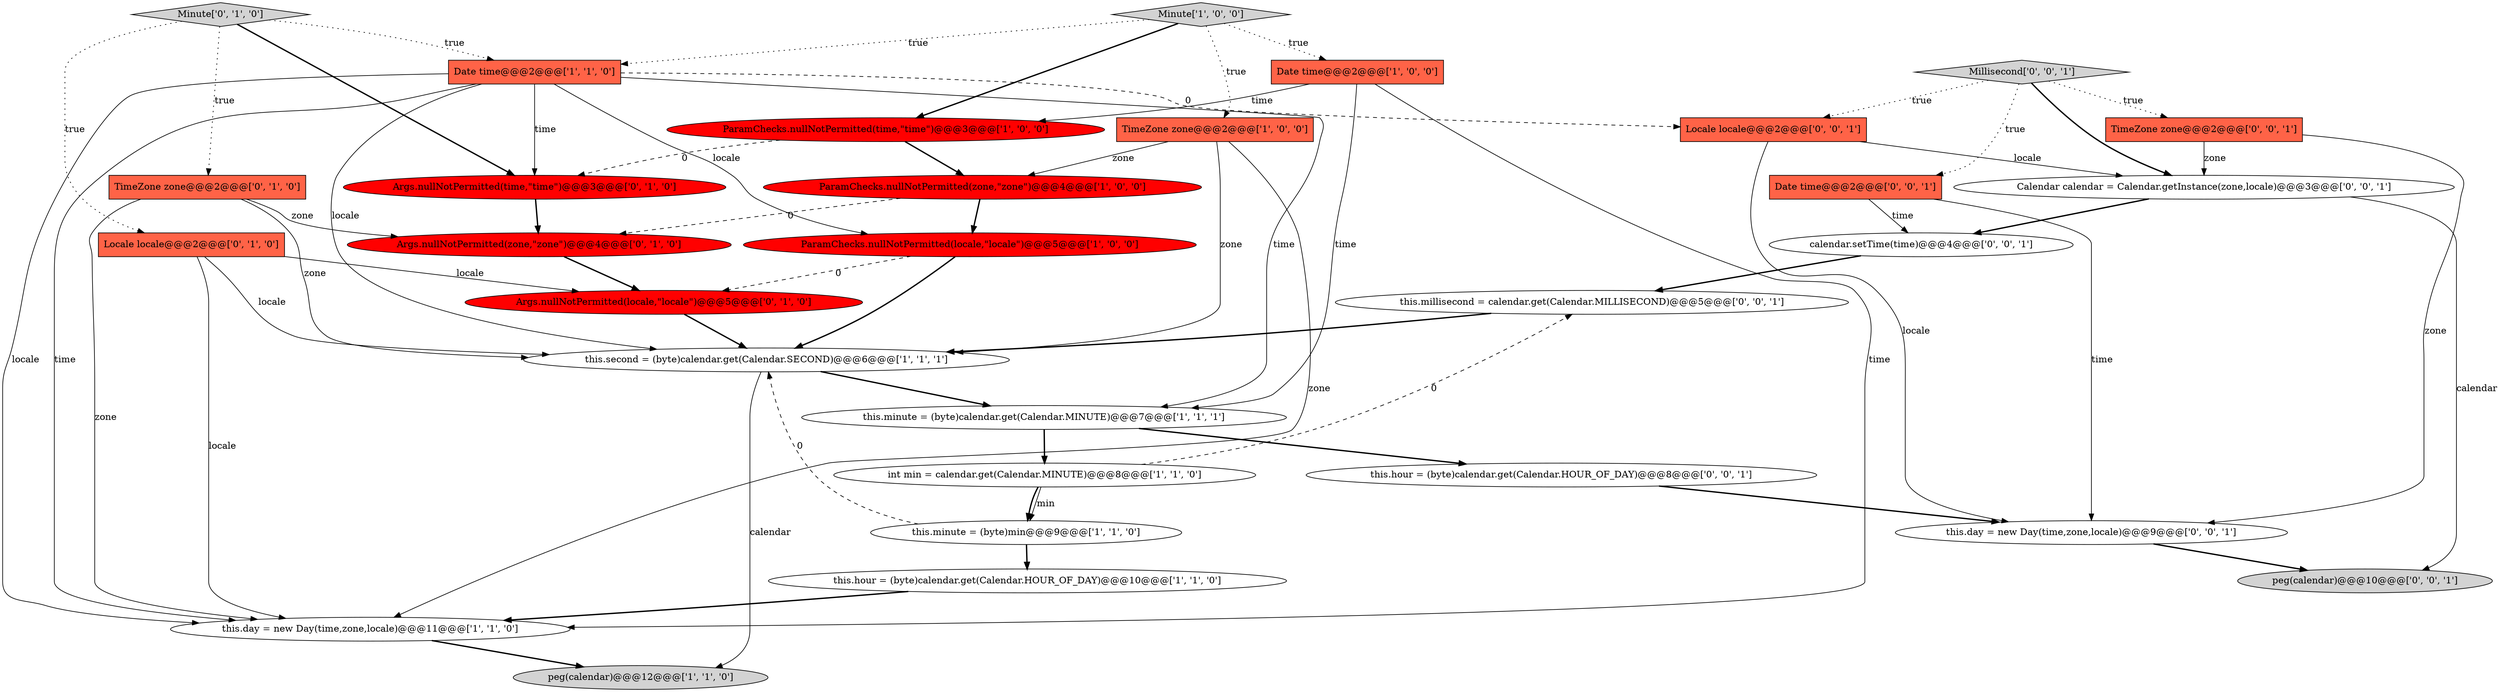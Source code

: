 digraph {
23 [style = filled, label = "this.hour = (byte)calendar.get(Calendar.HOUR_OF_DAY)@@@8@@@['0', '0', '1']", fillcolor = white, shape = ellipse image = "AAA0AAABBB3BBB"];
2 [style = filled, label = "ParamChecks.nullNotPermitted(time,\"time\")@@@3@@@['1', '0', '0']", fillcolor = red, shape = ellipse image = "AAA1AAABBB1BBB"];
25 [style = filled, label = "TimeZone zone@@@2@@@['0', '0', '1']", fillcolor = tomato, shape = box image = "AAA0AAABBB3BBB"];
6 [style = filled, label = "TimeZone zone@@@2@@@['1', '0', '0']", fillcolor = tomato, shape = box image = "AAA0AAABBB1BBB"];
9 [style = filled, label = "Date time@@@2@@@['1', '1', '0']", fillcolor = tomato, shape = box image = "AAA0AAABBB1BBB"];
28 [style = filled, label = "Locale locale@@@2@@@['0', '0', '1']", fillcolor = tomato, shape = box image = "AAA0AAABBB3BBB"];
24 [style = filled, label = "Date time@@@2@@@['0', '0', '1']", fillcolor = tomato, shape = box image = "AAA0AAABBB3BBB"];
12 [style = filled, label = "int min = calendar.get(Calendar.MINUTE)@@@8@@@['1', '1', '0']", fillcolor = white, shape = ellipse image = "AAA0AAABBB1BBB"];
27 [style = filled, label = "peg(calendar)@@@10@@@['0', '0', '1']", fillcolor = lightgray, shape = ellipse image = "AAA0AAABBB3BBB"];
18 [style = filled, label = "Args.nullNotPermitted(locale,\"locale\")@@@5@@@['0', '1', '0']", fillcolor = red, shape = ellipse image = "AAA1AAABBB2BBB"];
7 [style = filled, label = "this.minute = (byte)min@@@9@@@['1', '1', '0']", fillcolor = white, shape = ellipse image = "AAA0AAABBB1BBB"];
13 [style = filled, label = "peg(calendar)@@@12@@@['1', '1', '0']", fillcolor = lightgray, shape = ellipse image = "AAA0AAABBB1BBB"];
16 [style = filled, label = "TimeZone zone@@@2@@@['0', '1', '0']", fillcolor = tomato, shape = box image = "AAA0AAABBB2BBB"];
20 [style = filled, label = "calendar.setTime(time)@@@4@@@['0', '0', '1']", fillcolor = white, shape = ellipse image = "AAA0AAABBB3BBB"];
10 [style = filled, label = "ParamChecks.nullNotPermitted(locale,\"locale\")@@@5@@@['1', '0', '0']", fillcolor = red, shape = ellipse image = "AAA1AAABBB1BBB"];
22 [style = filled, label = "Millisecond['0', '0', '1']", fillcolor = lightgray, shape = diamond image = "AAA0AAABBB3BBB"];
5 [style = filled, label = "this.second = (byte)calendar.get(Calendar.SECOND)@@@6@@@['1', '1', '1']", fillcolor = white, shape = ellipse image = "AAA0AAABBB1BBB"];
26 [style = filled, label = "this.day = new Day(time,zone,locale)@@@9@@@['0', '0', '1']", fillcolor = white, shape = ellipse image = "AAA0AAABBB3BBB"];
11 [style = filled, label = "this.minute = (byte)calendar.get(Calendar.MINUTE)@@@7@@@['1', '1', '1']", fillcolor = white, shape = ellipse image = "AAA0AAABBB1BBB"];
14 [style = filled, label = "Minute['0', '1', '0']", fillcolor = lightgray, shape = diamond image = "AAA0AAABBB2BBB"];
17 [style = filled, label = "Args.nullNotPermitted(zone,\"zone\")@@@4@@@['0', '1', '0']", fillcolor = red, shape = ellipse image = "AAA1AAABBB2BBB"];
21 [style = filled, label = "this.millisecond = calendar.get(Calendar.MILLISECOND)@@@5@@@['0', '0', '1']", fillcolor = white, shape = ellipse image = "AAA0AAABBB3BBB"];
15 [style = filled, label = "Locale locale@@@2@@@['0', '1', '0']", fillcolor = tomato, shape = box image = "AAA0AAABBB2BBB"];
19 [style = filled, label = "Args.nullNotPermitted(time,\"time\")@@@3@@@['0', '1', '0']", fillcolor = red, shape = ellipse image = "AAA1AAABBB2BBB"];
29 [style = filled, label = "Calendar calendar = Calendar.getInstance(zone,locale)@@@3@@@['0', '0', '1']", fillcolor = white, shape = ellipse image = "AAA0AAABBB3BBB"];
3 [style = filled, label = "ParamChecks.nullNotPermitted(zone,\"zone\")@@@4@@@['1', '0', '0']", fillcolor = red, shape = ellipse image = "AAA1AAABBB1BBB"];
8 [style = filled, label = "this.day = new Day(time,zone,locale)@@@11@@@['1', '1', '0']", fillcolor = white, shape = ellipse image = "AAA0AAABBB1BBB"];
4 [style = filled, label = "Date time@@@2@@@['1', '0', '0']", fillcolor = tomato, shape = box image = "AAA0AAABBB1BBB"];
1 [style = filled, label = "this.hour = (byte)calendar.get(Calendar.HOUR_OF_DAY)@@@10@@@['1', '1', '0']", fillcolor = white, shape = ellipse image = "AAA0AAABBB1BBB"];
0 [style = filled, label = "Minute['1', '0', '0']", fillcolor = lightgray, shape = diamond image = "AAA0AAABBB1BBB"];
24->26 [style = solid, label="time"];
4->11 [style = solid, label="time"];
7->1 [style = bold, label=""];
1->8 [style = bold, label=""];
2->19 [style = dashed, label="0"];
9->8 [style = solid, label="locale"];
3->17 [style = dashed, label="0"];
9->10 [style = solid, label="locale"];
2->3 [style = bold, label=""];
24->20 [style = solid, label="time"];
0->2 [style = bold, label=""];
0->4 [style = dotted, label="true"];
22->25 [style = dotted, label="true"];
23->26 [style = bold, label=""];
9->11 [style = solid, label="time"];
22->29 [style = bold, label=""];
22->28 [style = dotted, label="true"];
28->26 [style = solid, label="locale"];
9->28 [style = dashed, label="0"];
14->19 [style = bold, label=""];
11->12 [style = bold, label=""];
19->17 [style = bold, label=""];
15->8 [style = solid, label="locale"];
28->29 [style = solid, label="locale"];
22->24 [style = dotted, label="true"];
12->7 [style = solid, label="min"];
0->6 [style = dotted, label="true"];
16->5 [style = solid, label="zone"];
29->27 [style = solid, label="calendar"];
12->7 [style = bold, label=""];
6->8 [style = solid, label="zone"];
12->21 [style = dashed, label="0"];
10->18 [style = dashed, label="0"];
20->21 [style = bold, label=""];
7->5 [style = dashed, label="0"];
14->16 [style = dotted, label="true"];
3->10 [style = bold, label=""];
21->5 [style = bold, label=""];
29->20 [style = bold, label=""];
26->27 [style = bold, label=""];
14->15 [style = dotted, label="true"];
9->19 [style = solid, label="time"];
15->5 [style = solid, label="locale"];
10->5 [style = bold, label=""];
9->5 [style = solid, label="locale"];
25->29 [style = solid, label="zone"];
18->5 [style = bold, label=""];
6->5 [style = solid, label="zone"];
15->18 [style = solid, label="locale"];
25->26 [style = solid, label="zone"];
4->2 [style = solid, label="time"];
16->8 [style = solid, label="zone"];
16->17 [style = solid, label="zone"];
4->8 [style = solid, label="time"];
5->11 [style = bold, label=""];
14->9 [style = dotted, label="true"];
5->13 [style = solid, label="calendar"];
11->23 [style = bold, label=""];
0->9 [style = dotted, label="true"];
6->3 [style = solid, label="zone"];
17->18 [style = bold, label=""];
8->13 [style = bold, label=""];
9->8 [style = solid, label="time"];
}
